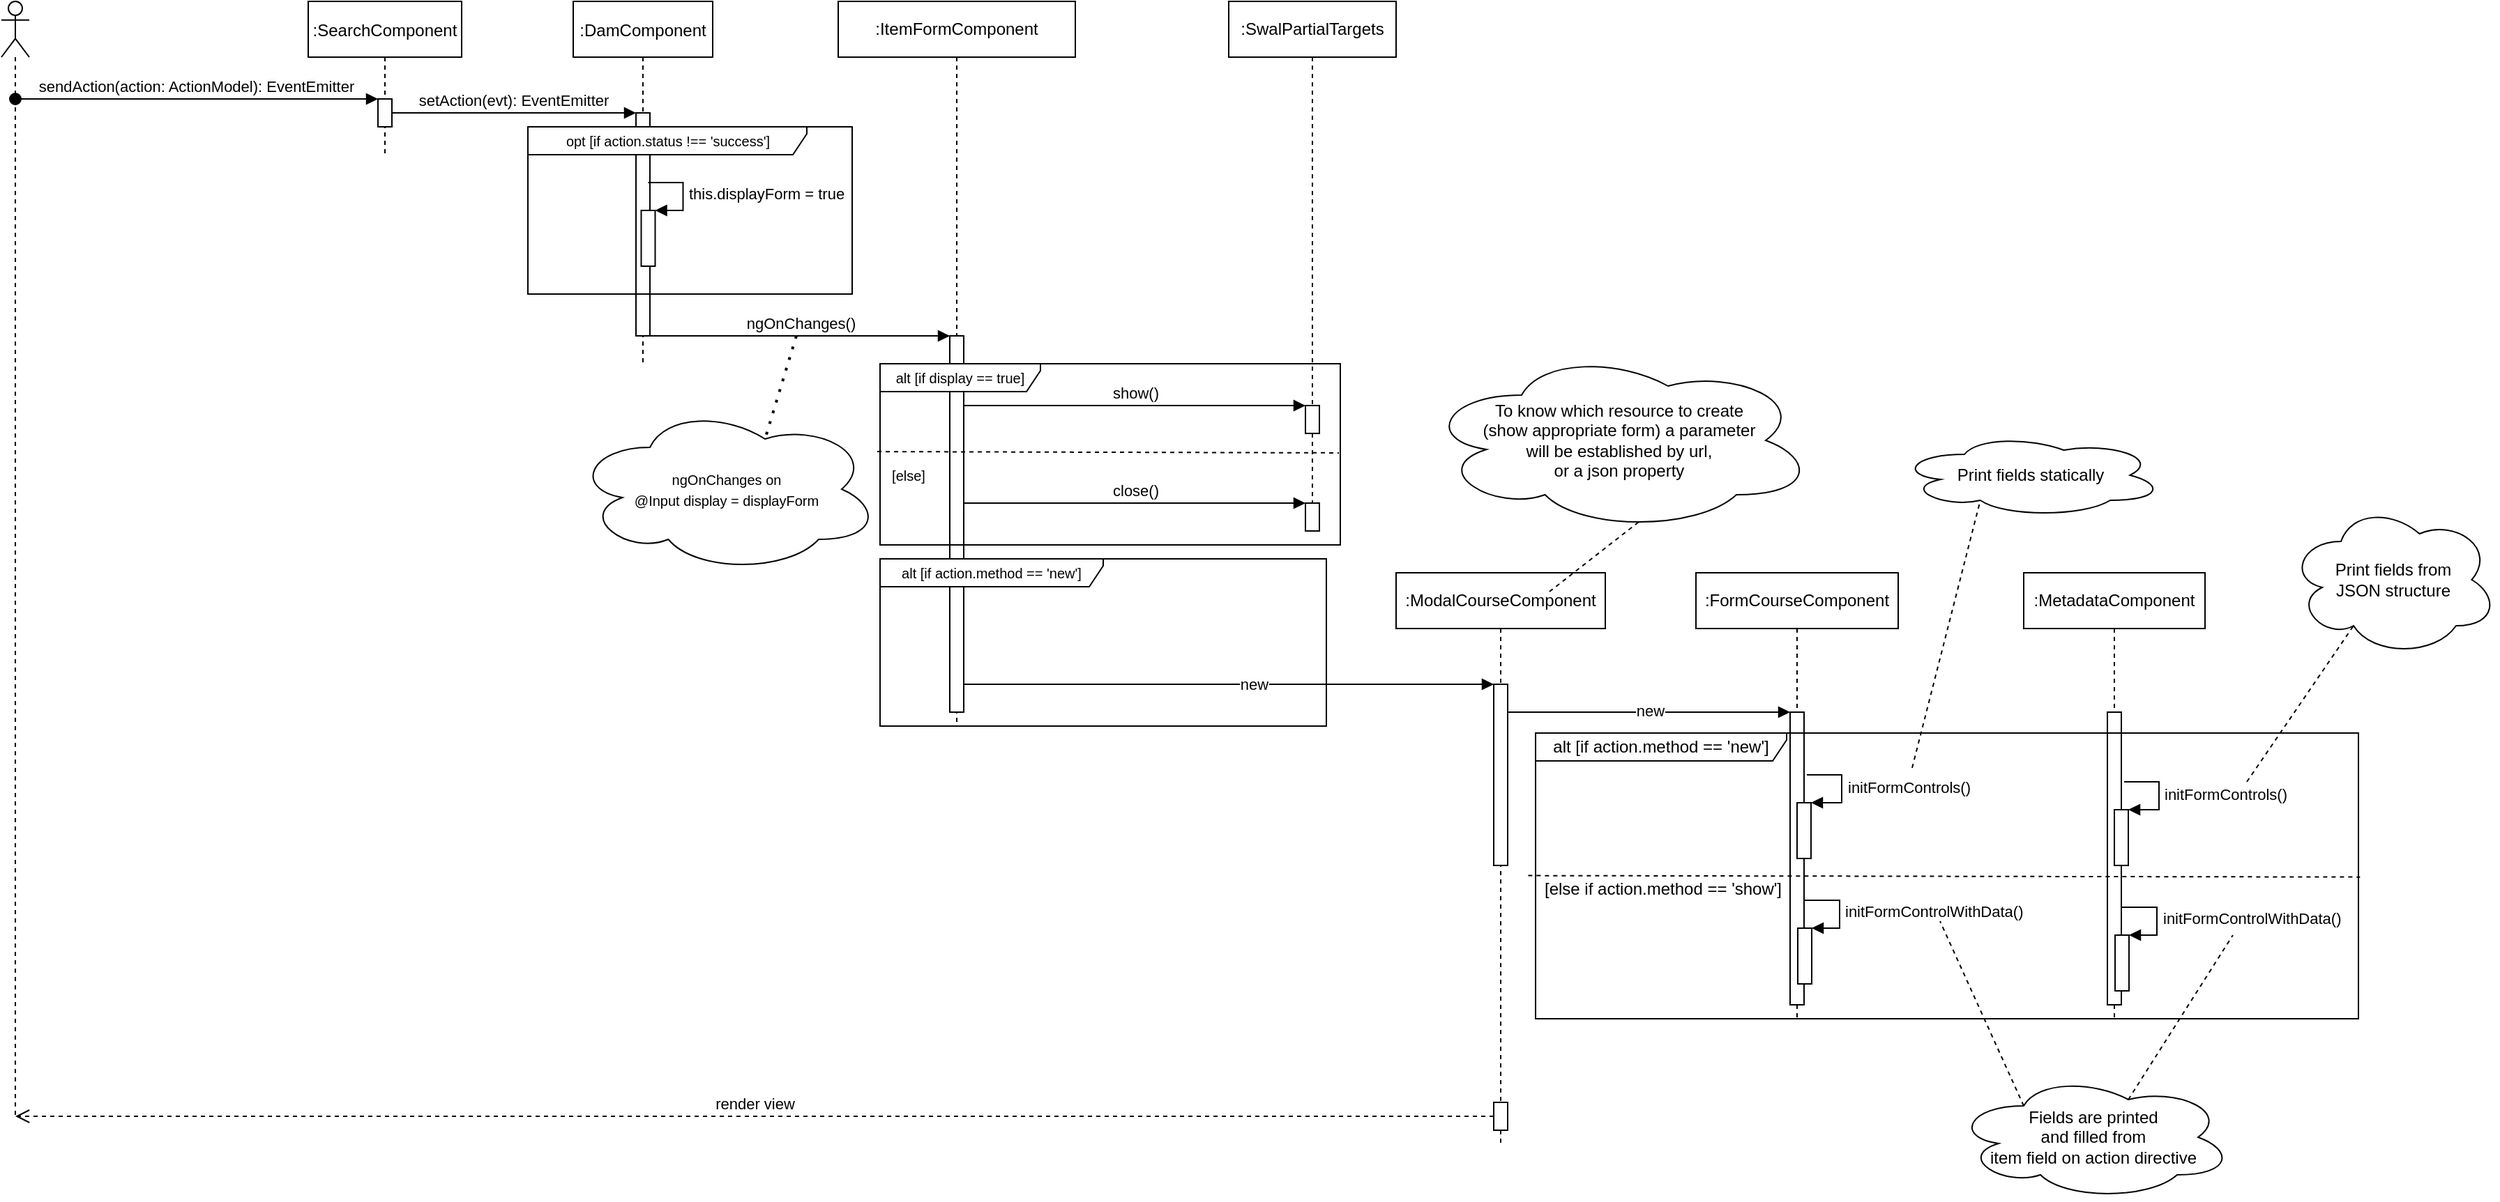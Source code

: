 <mxfile version="13.9.9" type="device"><diagram id="kgpKYQtTHZ0yAKxKKP6v" name="Page-1"><mxGraphModel dx="1944" dy="986" grid="1" gridSize="10" guides="1" tooltips="1" connect="1" arrows="1" fold="1" page="1" pageScale="1" pageWidth="850" pageHeight="1100" math="0" shadow="0"><root><mxCell id="0"/><mxCell id="1" parent="0"/><mxCell id="3nuBFxr9cyL0pnOWT2aG-1" value=":SearchComponent" style="shape=umlLifeline;perimeter=lifelinePerimeter;container=1;collapsible=0;recursiveResize=0;rounded=0;shadow=0;strokeWidth=1;" parent="1" vertex="1"><mxGeometry x="230" y="80" width="110" height="110" as="geometry"/></mxCell><mxCell id="3nuBFxr9cyL0pnOWT2aG-2" value="" style="points=[];perimeter=orthogonalPerimeter;rounded=0;shadow=0;strokeWidth=1;" parent="3nuBFxr9cyL0pnOWT2aG-1" vertex="1"><mxGeometry x="50" y="70" width="10" height="20" as="geometry"/></mxCell><mxCell id="3nuBFxr9cyL0pnOWT2aG-5" value=":DamComponent" style="shape=umlLifeline;perimeter=lifelinePerimeter;container=1;collapsible=0;recursiveResize=0;rounded=0;shadow=0;strokeWidth=1;" parent="1" vertex="1"><mxGeometry x="420" y="80" width="100" height="260" as="geometry"/></mxCell><mxCell id="3nuBFxr9cyL0pnOWT2aG-6" value="" style="points=[];perimeter=orthogonalPerimeter;rounded=0;shadow=0;strokeWidth=1;" parent="3nuBFxr9cyL0pnOWT2aG-5" vertex="1"><mxGeometry x="45" y="80" width="10" height="160" as="geometry"/></mxCell><mxCell id="3nuBFxr9cyL0pnOWT2aG-8" value="setAction(evt): EventEmitter" style="verticalAlign=bottom;endArrow=block;entryX=0;entryY=0;shadow=0;strokeWidth=1;" parent="1" source="3nuBFxr9cyL0pnOWT2aG-2" target="3nuBFxr9cyL0pnOWT2aG-6" edge="1"><mxGeometry relative="1" as="geometry"><mxPoint x="395" y="160" as="sourcePoint"/></mxGeometry></mxCell><mxCell id="Ppd_MXvN1sbd2vOkjN9n-1" value="" style="shape=umlLifeline;participant=umlActor;perimeter=lifelinePerimeter;whiteSpace=wrap;html=1;container=1;collapsible=0;recursiveResize=0;verticalAlign=top;spacingTop=36;outlineConnect=0;" parent="1" vertex="1"><mxGeometry x="10" y="80" width="20" height="800" as="geometry"/></mxCell><mxCell id="3nuBFxr9cyL0pnOWT2aG-3" value="sendAction(action: ActionModel): EventEmitter" style="verticalAlign=bottom;startArrow=oval;endArrow=block;startSize=8;shadow=0;strokeWidth=1;" parent="1" source="Ppd_MXvN1sbd2vOkjN9n-1" target="3nuBFxr9cyL0pnOWT2aG-2" edge="1"><mxGeometry relative="1" as="geometry"><mxPoint x="105" y="150" as="sourcePoint"/><Array as="points"><mxPoint x="60" y="150"/></Array></mxGeometry></mxCell><mxCell id="Ppd_MXvN1sbd2vOkjN9n-2" value=":ItemFormComponent" style="shape=umlLifeline;perimeter=lifelinePerimeter;whiteSpace=wrap;html=1;container=1;collapsible=0;recursiveResize=0;outlineConnect=0;" parent="1" vertex="1"><mxGeometry x="610" y="80" width="170" height="520" as="geometry"/></mxCell><mxCell id="Ppd_MXvN1sbd2vOkjN9n-5" value="" style="html=1;points=[];perimeter=orthogonalPerimeter;" parent="Ppd_MXvN1sbd2vOkjN9n-2" vertex="1"><mxGeometry x="80" y="240" width="10" height="270" as="geometry"/></mxCell><mxCell id="Ppd_MXvN1sbd2vOkjN9n-6" value="&lt;font style=&quot;font-size: 10px&quot;&gt;opt [if action.status !== 'success']&lt;/font&gt;" style="shape=umlFrame;whiteSpace=wrap;html=1;width=200;height=20;" parent="1" vertex="1"><mxGeometry x="387.5" y="170" width="232.5" height="120" as="geometry"/></mxCell><mxCell id="Ppd_MXvN1sbd2vOkjN9n-7" value="" style="html=1;points=[];perimeter=orthogonalPerimeter;" parent="1" vertex="1"><mxGeometry x="468.75" y="230" width="10" height="40" as="geometry"/></mxCell><mxCell id="Ppd_MXvN1sbd2vOkjN9n-8" value="this.displayForm = true" style="edgeStyle=orthogonalEdgeStyle;html=1;align=left;spacingLeft=2;endArrow=block;rounded=0;entryX=1;entryY=0;" parent="1" target="Ppd_MXvN1sbd2vOkjN9n-7" edge="1"><mxGeometry relative="1" as="geometry"><mxPoint x="473.75" y="210" as="sourcePoint"/><Array as="points"><mxPoint x="498.75" y="210"/></Array></mxGeometry></mxCell><mxCell id="Ppd_MXvN1sbd2vOkjN9n-9" value="ngOnChanges()" style="html=1;verticalAlign=bottom;endArrow=block;" parent="1" source="3nuBFxr9cyL0pnOWT2aG-6" target="Ppd_MXvN1sbd2vOkjN9n-5" edge="1"><mxGeometry width="80" relative="1" as="geometry"><mxPoint x="490" y="320" as="sourcePoint"/><mxPoint x="570" y="320" as="targetPoint"/></mxGeometry></mxCell><mxCell id="Ppd_MXvN1sbd2vOkjN9n-10" value="&lt;font style=&quot;font-size: 10px&quot;&gt;alt [if display == true]&lt;/font&gt;" style="shape=umlFrame;whiteSpace=wrap;html=1;width=115;height=20;" parent="1" vertex="1"><mxGeometry x="640" y="340" width="330" height="130" as="geometry"/></mxCell><mxCell id="Ppd_MXvN1sbd2vOkjN9n-13" value=":SwalPartialTargets" style="shape=umlLifeline;perimeter=lifelinePerimeter;whiteSpace=wrap;html=1;container=1;collapsible=0;recursiveResize=0;outlineConnect=0;" parent="1" vertex="1"><mxGeometry x="890" y="80" width="120" height="380" as="geometry"/></mxCell><mxCell id="Ppd_MXvN1sbd2vOkjN9n-15" value="" style="html=1;points=[];perimeter=orthogonalPerimeter;" parent="Ppd_MXvN1sbd2vOkjN9n-13" vertex="1"><mxGeometry x="55" y="290" width="10" height="20" as="geometry"/></mxCell><mxCell id="Ppd_MXvN1sbd2vOkjN9n-18" value="" style="html=1;points=[];perimeter=orthogonalPerimeter;" parent="Ppd_MXvN1sbd2vOkjN9n-13" vertex="1"><mxGeometry x="55" y="360" width="10" height="20" as="geometry"/></mxCell><mxCell id="Ppd_MXvN1sbd2vOkjN9n-14" value="&lt;font style=&quot;font-size: 10px&quot;&gt;[else]&lt;/font&gt;" style="text;html=1;align=center;verticalAlign=middle;resizable=0;points=[];autosize=1;" parent="1" vertex="1"><mxGeometry x="640" y="410" width="40" height="20" as="geometry"/></mxCell><mxCell id="Ppd_MXvN1sbd2vOkjN9n-16" value="show()" style="html=1;verticalAlign=bottom;endArrow=block;" parent="1" source="Ppd_MXvN1sbd2vOkjN9n-5" target="Ppd_MXvN1sbd2vOkjN9n-15" edge="1"><mxGeometry width="80" relative="1" as="geometry"><mxPoint x="730" y="390" as="sourcePoint"/><mxPoint x="810" y="390" as="targetPoint"/><Array as="points"><mxPoint x="750" y="370"/></Array></mxGeometry></mxCell><mxCell id="Ppd_MXvN1sbd2vOkjN9n-17" value="close()" style="html=1;verticalAlign=bottom;endArrow=block;" parent="1" source="Ppd_MXvN1sbd2vOkjN9n-5" target="Ppd_MXvN1sbd2vOkjN9n-18" edge="1"><mxGeometry width="80" relative="1" as="geometry"><mxPoint x="710" y="470" as="sourcePoint"/><mxPoint x="840" y="470" as="targetPoint"/><Array as="points"><mxPoint x="790" y="440"/><mxPoint x="890" y="440"/></Array></mxGeometry></mxCell><mxCell id="Ppd_MXvN1sbd2vOkjN9n-20" value="&lt;font style=&quot;font-size: 10px&quot;&gt;ngOnChanges on&lt;br&gt;@Input display = displayForm&lt;/font&gt;" style="ellipse;shape=cloud;whiteSpace=wrap;html=1;" parent="1" vertex="1"><mxGeometry x="420" y="370" width="220" height="120" as="geometry"/></mxCell><mxCell id="Ppd_MXvN1sbd2vOkjN9n-21" value="" style="endArrow=none;dashed=1;html=1;dashPattern=1 3;strokeWidth=2;entryX=0.625;entryY=0.2;entryDx=0;entryDy=0;entryPerimeter=0;" parent="1" target="Ppd_MXvN1sbd2vOkjN9n-20" edge="1"><mxGeometry width="50" height="50" relative="1" as="geometry"><mxPoint x="580" y="320" as="sourcePoint"/><mxPoint x="800" y="390" as="targetPoint"/></mxGeometry></mxCell><mxCell id="Ppd_MXvN1sbd2vOkjN9n-22" value=":ModalCourseComponent" style="shape=umlLifeline;perimeter=lifelinePerimeter;whiteSpace=wrap;html=1;container=1;collapsible=0;recursiveResize=0;outlineConnect=0;" parent="1" vertex="1"><mxGeometry x="1010" y="490" width="150" height="410" as="geometry"/></mxCell><mxCell id="Ppd_MXvN1sbd2vOkjN9n-24" value="" style="html=1;points=[];perimeter=orthogonalPerimeter;" parent="Ppd_MXvN1sbd2vOkjN9n-22" vertex="1"><mxGeometry x="70" y="80" width="10" height="130" as="geometry"/></mxCell><mxCell id="FODP3a1InqJolkYc6NfN-25" value="" style="html=1;points=[];perimeter=orthogonalPerimeter;" vertex="1" parent="Ppd_MXvN1sbd2vOkjN9n-22"><mxGeometry x="70" y="380" width="10" height="20" as="geometry"/></mxCell><mxCell id="Ppd_MXvN1sbd2vOkjN9n-25" value="" style="html=1;verticalAlign=bottom;endArrow=block;" parent="1" source="Ppd_MXvN1sbd2vOkjN9n-5" target="Ppd_MXvN1sbd2vOkjN9n-24" edge="1"><mxGeometry width="80" relative="1" as="geometry"><mxPoint x="720" y="520" as="sourcePoint"/><mxPoint x="800" y="520" as="targetPoint"/><Array as="points"><mxPoint x="1040" y="570"/></Array></mxGeometry></mxCell><mxCell id="FODP3a1InqJolkYc6NfN-11" value="new" style="edgeLabel;html=1;align=center;verticalAlign=middle;resizable=0;points=[];" vertex="1" connectable="0" parent="Ppd_MXvN1sbd2vOkjN9n-25"><mxGeometry x="0.093" relative="1" as="geometry"><mxPoint as="offset"/></mxGeometry></mxCell><mxCell id="Ppd_MXvN1sbd2vOkjN9n-26" value="" style="endArrow=none;dashed=1;html=1;entryX=0.997;entryY=0.492;entryDx=0;entryDy=0;entryPerimeter=0;exitX=-0.006;exitY=0.485;exitDx=0;exitDy=0;exitPerimeter=0;" parent="1" source="Ppd_MXvN1sbd2vOkjN9n-10" target="Ppd_MXvN1sbd2vOkjN9n-10" edge="1"><mxGeometry width="50" height="50" relative="1" as="geometry"><mxPoint x="750" y="440" as="sourcePoint"/><mxPoint x="800" y="390" as="targetPoint"/></mxGeometry></mxCell><mxCell id="FODP3a1InqJolkYc6NfN-1" value="To know which resource to create &lt;br&gt;(show appropriate form) a parameter &lt;br&gt;will be established by url, &lt;br&gt;or a json property" style="ellipse;shape=cloud;whiteSpace=wrap;html=1;" vertex="1" parent="1"><mxGeometry x="1030" y="330" width="280" height="130" as="geometry"/></mxCell><mxCell id="FODP3a1InqJolkYc6NfN-2" value="" style="endArrow=none;dashed=1;html=1;entryX=0.55;entryY=0.95;entryDx=0;entryDy=0;entryPerimeter=0;exitX=0.733;exitY=0.033;exitDx=0;exitDy=0;exitPerimeter=0;" edge="1" parent="1" source="Ppd_MXvN1sbd2vOkjN9n-22" target="FODP3a1InqJolkYc6NfN-1"><mxGeometry width="50" height="50" relative="1" as="geometry"><mxPoint x="1270" y="490" as="sourcePoint"/><mxPoint x="860" y="460" as="targetPoint"/></mxGeometry></mxCell><mxCell id="FODP3a1InqJolkYc6NfN-3" value=":FormCourseComponent" style="shape=umlLifeline;perimeter=lifelinePerimeter;whiteSpace=wrap;html=1;container=1;collapsible=0;recursiveResize=0;outlineConnect=0;" vertex="1" parent="1"><mxGeometry x="1225" y="490" width="145" height="320" as="geometry"/></mxCell><mxCell id="FODP3a1InqJolkYc6NfN-6" value="" style="html=1;points=[];perimeter=orthogonalPerimeter;" vertex="1" parent="FODP3a1InqJolkYc6NfN-3"><mxGeometry x="67.5" y="100" width="10" height="210" as="geometry"/></mxCell><mxCell id="FODP3a1InqJolkYc6NfN-12" value="" style="html=1;points=[];perimeter=orthogonalPerimeter;" vertex="1" parent="FODP3a1InqJolkYc6NfN-3"><mxGeometry x="72.5" y="165" width="10" height="40" as="geometry"/></mxCell><mxCell id="FODP3a1InqJolkYc6NfN-13" value="initFormControls()" style="edgeStyle=orthogonalEdgeStyle;html=1;align=left;spacingLeft=2;endArrow=block;rounded=0;entryX=1;entryY=0;" edge="1" target="FODP3a1InqJolkYc6NfN-12" parent="FODP3a1InqJolkYc6NfN-3"><mxGeometry relative="1" as="geometry"><mxPoint x="79.5" y="145" as="sourcePoint"/><Array as="points"><mxPoint x="104.5" y="145"/></Array></mxGeometry></mxCell><mxCell id="FODP3a1InqJolkYc6NfN-4" value=":MetadataComponent" style="shape=umlLifeline;perimeter=lifelinePerimeter;whiteSpace=wrap;html=1;container=1;collapsible=0;recursiveResize=0;outlineConnect=0;" vertex="1" parent="1"><mxGeometry x="1460" y="490" width="130" height="320" as="geometry"/></mxCell><mxCell id="FODP3a1InqJolkYc6NfN-7" value="" style="html=1;points=[];perimeter=orthogonalPerimeter;" vertex="1" parent="FODP3a1InqJolkYc6NfN-4"><mxGeometry x="60" y="100" width="10" height="210" as="geometry"/></mxCell><mxCell id="FODP3a1InqJolkYc6NfN-5" value="" style="html=1;verticalAlign=bottom;endArrow=block;" edge="1" parent="1" source="Ppd_MXvN1sbd2vOkjN9n-24" target="FODP3a1InqJolkYc6NfN-6"><mxGeometry width="80" relative="1" as="geometry"><mxPoint x="1100" y="590" as="sourcePoint"/><mxPoint x="1180" y="590" as="targetPoint"/><Array as="points"><mxPoint x="1250" y="590"/></Array></mxGeometry></mxCell><mxCell id="FODP3a1InqJolkYc6NfN-9" value="new" style="edgeLabel;html=1;align=center;verticalAlign=middle;resizable=0;points=[];" vertex="1" connectable="0" parent="FODP3a1InqJolkYc6NfN-5"><mxGeometry x="0.0" y="1" relative="1" as="geometry"><mxPoint as="offset"/></mxGeometry></mxCell><mxCell id="FODP3a1InqJolkYc6NfN-14" value="" style="html=1;points=[];perimeter=orthogonalPerimeter;" vertex="1" parent="1"><mxGeometry x="1298" y="745" width="10" height="40" as="geometry"/></mxCell><mxCell id="FODP3a1InqJolkYc6NfN-15" value="initFormControlWithData()" style="edgeStyle=orthogonalEdgeStyle;html=1;align=left;spacingLeft=2;endArrow=block;rounded=0;entryX=1;entryY=0;" edge="1" target="FODP3a1InqJolkYc6NfN-14" parent="1"><mxGeometry relative="1" as="geometry"><mxPoint x="1303" y="725" as="sourcePoint"/><Array as="points"><mxPoint x="1328" y="725"/></Array></mxGeometry></mxCell><mxCell id="FODP3a1InqJolkYc6NfN-16" value="alt [if action.method == 'new']" style="shape=umlFrame;whiteSpace=wrap;html=1;width=180;height=20;" vertex="1" parent="1"><mxGeometry x="1110" y="605" width="590" height="205" as="geometry"/></mxCell><mxCell id="Ppd_MXvN1sbd2vOkjN9n-19" value="&lt;font style=&quot;font-size: 10px&quot;&gt;alt [if action.method == 'new']&lt;/font&gt;" style="shape=umlFrame;whiteSpace=wrap;html=1;width=160;height=20;" parent="1" vertex="1"><mxGeometry x="640" y="480" width="320" height="120" as="geometry"/></mxCell><mxCell id="FODP3a1InqJolkYc6NfN-17" value="" style="endArrow=none;dashed=1;html=1;exitX=-0.009;exitY=0.499;exitDx=0;exitDy=0;exitPerimeter=0;entryX=1.002;entryY=0.504;entryDx=0;entryDy=0;entryPerimeter=0;" edge="1" parent="1" source="FODP3a1InqJolkYc6NfN-16" target="FODP3a1InqJolkYc6NfN-16"><mxGeometry width="50" height="50" relative="1" as="geometry"><mxPoint x="330" y="745" as="sourcePoint"/><mxPoint x="500" y="721" as="targetPoint"/></mxGeometry></mxCell><mxCell id="FODP3a1InqJolkYc6NfN-18" value="" style="html=1;points=[];perimeter=orthogonalPerimeter;" vertex="1" parent="1"><mxGeometry x="1525" y="660" width="10" height="40" as="geometry"/></mxCell><mxCell id="FODP3a1InqJolkYc6NfN-19" value="initFormControls()" style="edgeStyle=orthogonalEdgeStyle;html=1;align=left;spacingLeft=2;endArrow=block;rounded=0;entryX=1;entryY=0;" edge="1" target="FODP3a1InqJolkYc6NfN-18" parent="1"><mxGeometry relative="1" as="geometry"><mxPoint x="1532" y="640" as="sourcePoint"/><Array as="points"><mxPoint x="1557" y="640"/></Array></mxGeometry></mxCell><mxCell id="FODP3a1InqJolkYc6NfN-20" value="" style="html=1;points=[];perimeter=orthogonalPerimeter;" vertex="1" parent="1"><mxGeometry x="1525.5" y="750" width="10" height="40" as="geometry"/></mxCell><mxCell id="FODP3a1InqJolkYc6NfN-21" value="initFormControlWithData()" style="edgeStyle=orthogonalEdgeStyle;html=1;align=left;spacingLeft=2;endArrow=block;rounded=0;entryX=1;entryY=0;" edge="1" target="FODP3a1InqJolkYc6NfN-20" parent="1"><mxGeometry relative="1" as="geometry"><mxPoint x="1530.5" y="730" as="sourcePoint"/><Array as="points"><mxPoint x="1555.5" y="730"/></Array></mxGeometry></mxCell><mxCell id="FODP3a1InqJolkYc6NfN-22" value="[else if action.method == 'show']" style="text;html=1;align=center;verticalAlign=middle;resizable=0;points=[];autosize=1;" vertex="1" parent="1"><mxGeometry x="1106" y="707" width="190" height="20" as="geometry"/></mxCell><mxCell id="FODP3a1InqJolkYc6NfN-23" value="Print fields from &lt;br&gt;JSON structure" style="ellipse;shape=cloud;whiteSpace=wrap;html=1;" vertex="1" parent="1"><mxGeometry x="1650" y="440" width="150" height="110" as="geometry"/></mxCell><mxCell id="FODP3a1InqJolkYc6NfN-24" value="" style="endArrow=none;dashed=1;html=1;entryX=0.31;entryY=0.8;entryDx=0;entryDy=0;entryPerimeter=0;" edge="1" parent="1" target="FODP3a1InqJolkYc6NfN-23"><mxGeometry width="50" height="50" relative="1" as="geometry"><mxPoint x="1620" y="640" as="sourcePoint"/><mxPoint x="1260" y="430" as="targetPoint"/></mxGeometry></mxCell><mxCell id="FODP3a1InqJolkYc6NfN-26" value="render view" style="html=1;verticalAlign=bottom;endArrow=open;dashed=1;endSize=8;" edge="1" parent="1" source="FODP3a1InqJolkYc6NfN-25" target="Ppd_MXvN1sbd2vOkjN9n-1"><mxGeometry relative="1" as="geometry"><mxPoint x="1070" y="900" as="sourcePoint"/><mxPoint x="990" y="900" as="targetPoint"/></mxGeometry></mxCell><mxCell id="FODP3a1InqJolkYc6NfN-27" value="Print fields statically&lt;br&gt;" style="ellipse;shape=cloud;whiteSpace=wrap;html=1;" vertex="1" parent="1"><mxGeometry x="1370" y="390" width="190" height="60" as="geometry"/></mxCell><mxCell id="FODP3a1InqJolkYc6NfN-28" value="" style="endArrow=none;dashed=1;html=1;entryX=0.31;entryY=0.8;entryDx=0;entryDy=0;entryPerimeter=0;" edge="1" parent="1" target="FODP3a1InqJolkYc6NfN-27"><mxGeometry width="50" height="50" relative="1" as="geometry"><mxPoint x="1380" y="630" as="sourcePoint"/><mxPoint x="990" y="440" as="targetPoint"/></mxGeometry></mxCell><mxCell id="FODP3a1InqJolkYc6NfN-30" value="Fields are printed&lt;br&gt;and filled from&lt;br&gt;item field on action directive" style="ellipse;shape=cloud;whiteSpace=wrap;html=1;" vertex="1" parent="1"><mxGeometry x="1410" y="850" width="200" height="90" as="geometry"/></mxCell><mxCell id="FODP3a1InqJolkYc6NfN-31" value="" style="endArrow=none;dashed=1;html=1;exitX=0.25;exitY=0.25;exitDx=0;exitDy=0;exitPerimeter=0;" edge="1" parent="1" source="FODP3a1InqJolkYc6NfN-30"><mxGeometry width="50" height="50" relative="1" as="geometry"><mxPoint x="940" y="470" as="sourcePoint"/><mxPoint x="1400" y="740" as="targetPoint"/></mxGeometry></mxCell><mxCell id="FODP3a1InqJolkYc6NfN-32" value="" style="endArrow=none;dashed=1;html=1;exitX=0.625;exitY=0.2;exitDx=0;exitDy=0;exitPerimeter=0;" edge="1" parent="1" source="FODP3a1InqJolkYc6NfN-30"><mxGeometry width="50" height="50" relative="1" as="geometry"><mxPoint x="940" y="470" as="sourcePoint"/><mxPoint x="1610" y="750" as="targetPoint"/></mxGeometry></mxCell></root></mxGraphModel></diagram></mxfile>